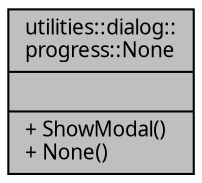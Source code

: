 digraph "utilities::dialog::progress::None"
{
 // INTERACTIVE_SVG=YES
  edge [fontname="Verdana",fontsize="10",labelfontname="Verdana",labelfontsize="10"];
  node [fontname="Verdana",fontsize="10",shape=record];
  Node1 [label="{utilities::dialog::\lprogress::None\n||+ ShowModal()\l+ None()\l}",height=0.2,width=0.4,color="black", fillcolor="grey75", style="filled", fontcolor="black"];
}
